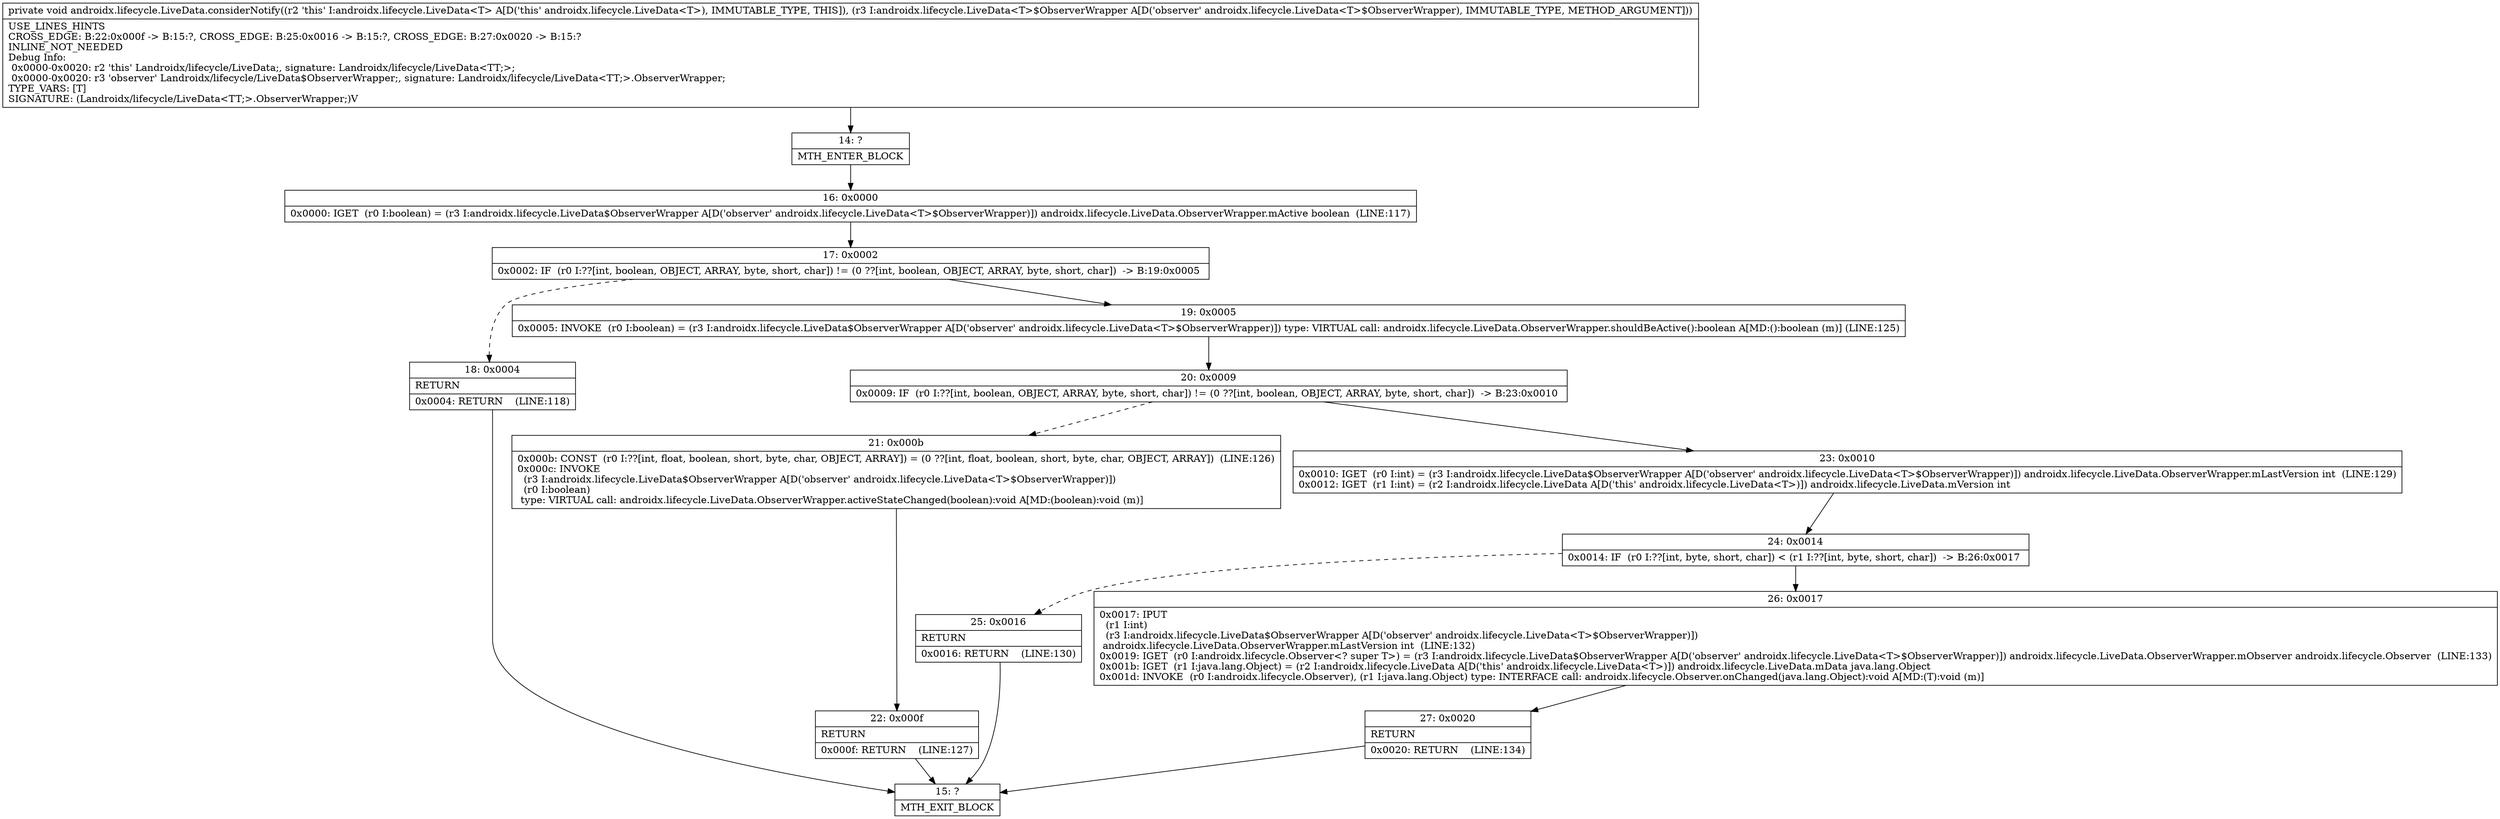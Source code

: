 digraph "CFG forandroidx.lifecycle.LiveData.considerNotify(Landroidx\/lifecycle\/LiveData$ObserverWrapper;)V" {
Node_14 [shape=record,label="{14\:\ ?|MTH_ENTER_BLOCK\l}"];
Node_16 [shape=record,label="{16\:\ 0x0000|0x0000: IGET  (r0 I:boolean) = (r3 I:androidx.lifecycle.LiveData$ObserverWrapper A[D('observer' androidx.lifecycle.LiveData\<T\>$ObserverWrapper)]) androidx.lifecycle.LiveData.ObserverWrapper.mActive boolean  (LINE:117)\l}"];
Node_17 [shape=record,label="{17\:\ 0x0002|0x0002: IF  (r0 I:??[int, boolean, OBJECT, ARRAY, byte, short, char]) != (0 ??[int, boolean, OBJECT, ARRAY, byte, short, char])  \-\> B:19:0x0005 \l}"];
Node_18 [shape=record,label="{18\:\ 0x0004|RETURN\l|0x0004: RETURN    (LINE:118)\l}"];
Node_15 [shape=record,label="{15\:\ ?|MTH_EXIT_BLOCK\l}"];
Node_19 [shape=record,label="{19\:\ 0x0005|0x0005: INVOKE  (r0 I:boolean) = (r3 I:androidx.lifecycle.LiveData$ObserverWrapper A[D('observer' androidx.lifecycle.LiveData\<T\>$ObserverWrapper)]) type: VIRTUAL call: androidx.lifecycle.LiveData.ObserverWrapper.shouldBeActive():boolean A[MD:():boolean (m)] (LINE:125)\l}"];
Node_20 [shape=record,label="{20\:\ 0x0009|0x0009: IF  (r0 I:??[int, boolean, OBJECT, ARRAY, byte, short, char]) != (0 ??[int, boolean, OBJECT, ARRAY, byte, short, char])  \-\> B:23:0x0010 \l}"];
Node_21 [shape=record,label="{21\:\ 0x000b|0x000b: CONST  (r0 I:??[int, float, boolean, short, byte, char, OBJECT, ARRAY]) = (0 ??[int, float, boolean, short, byte, char, OBJECT, ARRAY])  (LINE:126)\l0x000c: INVOKE  \l  (r3 I:androidx.lifecycle.LiveData$ObserverWrapper A[D('observer' androidx.lifecycle.LiveData\<T\>$ObserverWrapper)])\l  (r0 I:boolean)\l type: VIRTUAL call: androidx.lifecycle.LiveData.ObserverWrapper.activeStateChanged(boolean):void A[MD:(boolean):void (m)]\l}"];
Node_22 [shape=record,label="{22\:\ 0x000f|RETURN\l|0x000f: RETURN    (LINE:127)\l}"];
Node_23 [shape=record,label="{23\:\ 0x0010|0x0010: IGET  (r0 I:int) = (r3 I:androidx.lifecycle.LiveData$ObserverWrapper A[D('observer' androidx.lifecycle.LiveData\<T\>$ObserverWrapper)]) androidx.lifecycle.LiveData.ObserverWrapper.mLastVersion int  (LINE:129)\l0x0012: IGET  (r1 I:int) = (r2 I:androidx.lifecycle.LiveData A[D('this' androidx.lifecycle.LiveData\<T\>)]) androidx.lifecycle.LiveData.mVersion int \l}"];
Node_24 [shape=record,label="{24\:\ 0x0014|0x0014: IF  (r0 I:??[int, byte, short, char]) \< (r1 I:??[int, byte, short, char])  \-\> B:26:0x0017 \l}"];
Node_25 [shape=record,label="{25\:\ 0x0016|RETURN\l|0x0016: RETURN    (LINE:130)\l}"];
Node_26 [shape=record,label="{26\:\ 0x0017|0x0017: IPUT  \l  (r1 I:int)\l  (r3 I:androidx.lifecycle.LiveData$ObserverWrapper A[D('observer' androidx.lifecycle.LiveData\<T\>$ObserverWrapper)])\l androidx.lifecycle.LiveData.ObserverWrapper.mLastVersion int  (LINE:132)\l0x0019: IGET  (r0 I:androidx.lifecycle.Observer\<? super T\>) = (r3 I:androidx.lifecycle.LiveData$ObserverWrapper A[D('observer' androidx.lifecycle.LiveData\<T\>$ObserverWrapper)]) androidx.lifecycle.LiveData.ObserverWrapper.mObserver androidx.lifecycle.Observer  (LINE:133)\l0x001b: IGET  (r1 I:java.lang.Object) = (r2 I:androidx.lifecycle.LiveData A[D('this' androidx.lifecycle.LiveData\<T\>)]) androidx.lifecycle.LiveData.mData java.lang.Object \l0x001d: INVOKE  (r0 I:androidx.lifecycle.Observer), (r1 I:java.lang.Object) type: INTERFACE call: androidx.lifecycle.Observer.onChanged(java.lang.Object):void A[MD:(T):void (m)]\l}"];
Node_27 [shape=record,label="{27\:\ 0x0020|RETURN\l|0x0020: RETURN    (LINE:134)\l}"];
MethodNode[shape=record,label="{private void androidx.lifecycle.LiveData.considerNotify((r2 'this' I:androidx.lifecycle.LiveData\<T\> A[D('this' androidx.lifecycle.LiveData\<T\>), IMMUTABLE_TYPE, THIS]), (r3 I:androidx.lifecycle.LiveData\<T\>$ObserverWrapper A[D('observer' androidx.lifecycle.LiveData\<T\>$ObserverWrapper), IMMUTABLE_TYPE, METHOD_ARGUMENT]))  | USE_LINES_HINTS\lCROSS_EDGE: B:22:0x000f \-\> B:15:?, CROSS_EDGE: B:25:0x0016 \-\> B:15:?, CROSS_EDGE: B:27:0x0020 \-\> B:15:?\lINLINE_NOT_NEEDED\lDebug Info:\l  0x0000\-0x0020: r2 'this' Landroidx\/lifecycle\/LiveData;, signature: Landroidx\/lifecycle\/LiveData\<TT;\>;\l  0x0000\-0x0020: r3 'observer' Landroidx\/lifecycle\/LiveData$ObserverWrapper;, signature: Landroidx\/lifecycle\/LiveData\<TT;\>.ObserverWrapper;\lTYPE_VARS: [T]\lSIGNATURE: (Landroidx\/lifecycle\/LiveData\<TT;\>.ObserverWrapper;)V\l}"];
MethodNode -> Node_14;Node_14 -> Node_16;
Node_16 -> Node_17;
Node_17 -> Node_18[style=dashed];
Node_17 -> Node_19;
Node_18 -> Node_15;
Node_19 -> Node_20;
Node_20 -> Node_21[style=dashed];
Node_20 -> Node_23;
Node_21 -> Node_22;
Node_22 -> Node_15;
Node_23 -> Node_24;
Node_24 -> Node_25[style=dashed];
Node_24 -> Node_26;
Node_25 -> Node_15;
Node_26 -> Node_27;
Node_27 -> Node_15;
}

